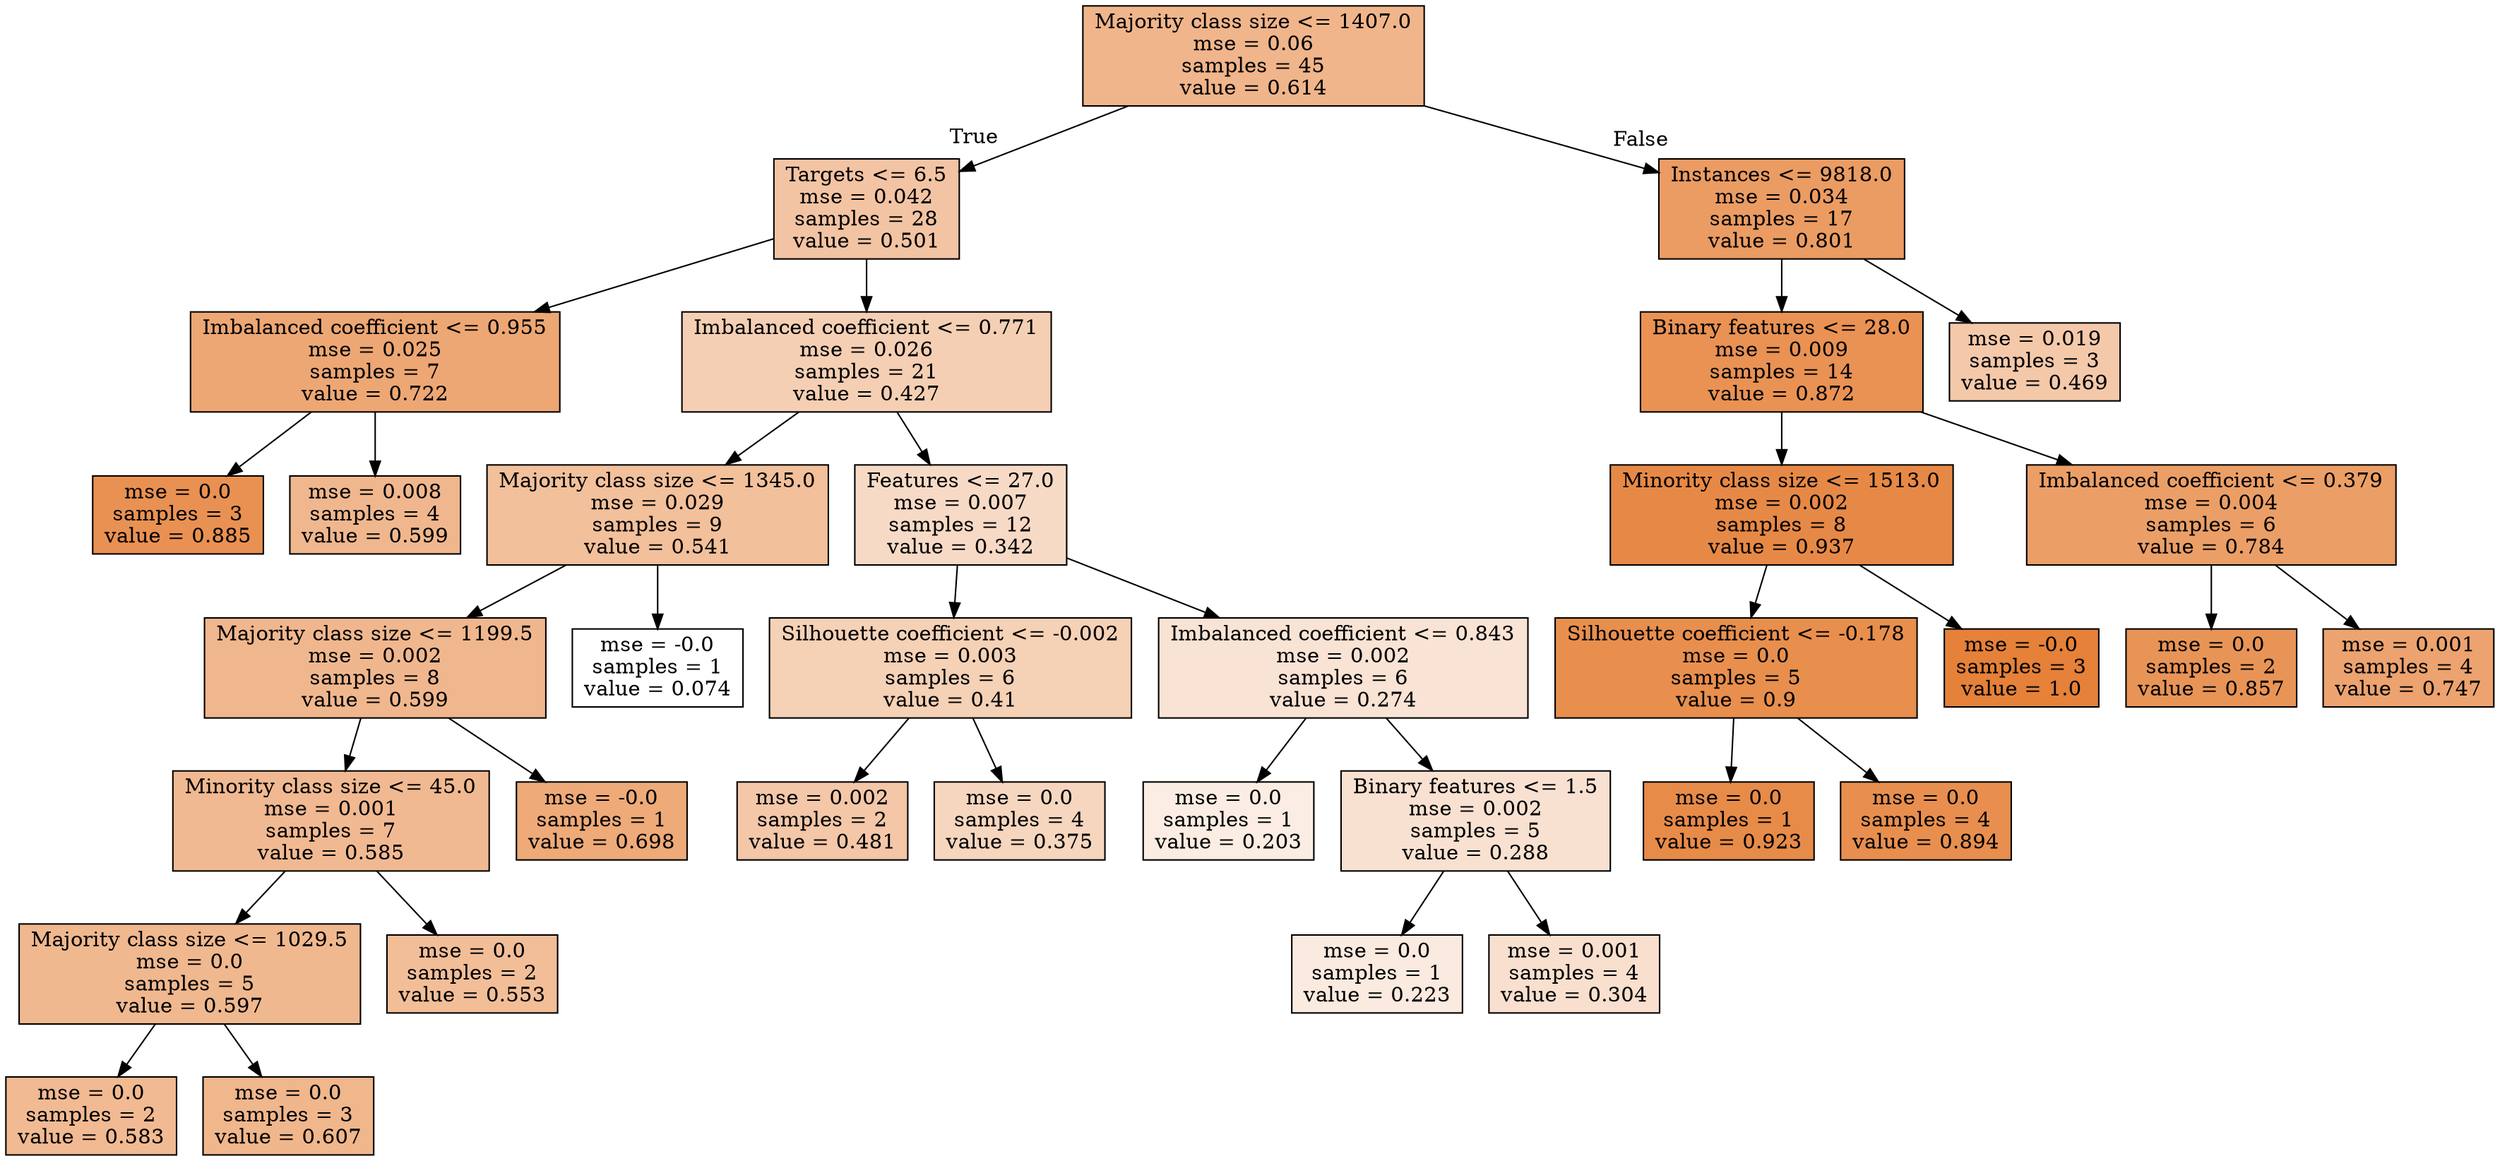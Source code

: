 digraph Tree {
node [shape=box, style="filled", color="black"] ;
0 [label="Majority class size <= 1407.0\nmse = 0.06\nsamples = 45\nvalue = 0.614", fillcolor="#e5813995"] ;
1 [label="Targets <= 6.5\nmse = 0.042\nsamples = 28\nvalue = 0.501", fillcolor="#e5813976"] ;
0 -> 1 [labeldistance=2.5, labelangle=45, headlabel="True"] ;
2 [label="Imbalanced coefficient <= 0.955\nmse = 0.025\nsamples = 7\nvalue = 0.722", fillcolor="#e58139b2"] ;
1 -> 2 ;
3 [label="mse = 0.0\nsamples = 3\nvalue = 0.885", fillcolor="#e58139df"] ;
2 -> 3 ;
4 [label="mse = 0.008\nsamples = 4\nvalue = 0.599", fillcolor="#e5813991"] ;
2 -> 4 ;
5 [label="Imbalanced coefficient <= 0.771\nmse = 0.026\nsamples = 21\nvalue = 0.427", fillcolor="#e5813961"] ;
1 -> 5 ;
6 [label="Majority class size <= 1345.0\nmse = 0.029\nsamples = 9\nvalue = 0.541", fillcolor="#e5813980"] ;
5 -> 6 ;
7 [label="Majority class size <= 1199.5\nmse = 0.002\nsamples = 8\nvalue = 0.599", fillcolor="#e5813991"] ;
6 -> 7 ;
8 [label="Minority class size <= 45.0\nmse = 0.001\nsamples = 7\nvalue = 0.585", fillcolor="#e581398d"] ;
7 -> 8 ;
9 [label="Majority class size <= 1029.5\nmse = 0.0\nsamples = 5\nvalue = 0.597", fillcolor="#e5813990"] ;
8 -> 9 ;
10 [label="mse = 0.0\nsamples = 2\nvalue = 0.583", fillcolor="#e581398c"] ;
9 -> 10 ;
11 [label="mse = 0.0\nsamples = 3\nvalue = 0.607", fillcolor="#e5813993"] ;
9 -> 11 ;
12 [label="mse = 0.0\nsamples = 2\nvalue = 0.553", fillcolor="#e5813984"] ;
8 -> 12 ;
13 [label="mse = -0.0\nsamples = 1\nvalue = 0.698", fillcolor="#e58139ac"] ;
7 -> 13 ;
14 [label="mse = -0.0\nsamples = 1\nvalue = 0.074", fillcolor="#e5813900"] ;
6 -> 14 ;
15 [label="Features <= 27.0\nmse = 0.007\nsamples = 12\nvalue = 0.342", fillcolor="#e581394a"] ;
5 -> 15 ;
16 [label="Silhouette coefficient <= -0.002\nmse = 0.003\nsamples = 6\nvalue = 0.41", fillcolor="#e581395d"] ;
15 -> 16 ;
17 [label="mse = 0.002\nsamples = 2\nvalue = 0.481", fillcolor="#e5813970"] ;
16 -> 17 ;
18 [label="mse = 0.0\nsamples = 4\nvalue = 0.375", fillcolor="#e5813953"] ;
16 -> 18 ;
19 [label="Imbalanced coefficient <= 0.843\nmse = 0.002\nsamples = 6\nvalue = 0.274", fillcolor="#e5813937"] ;
15 -> 19 ;
20 [label="mse = 0.0\nsamples = 1\nvalue = 0.203", fillcolor="#e5813923"] ;
19 -> 20 ;
21 [label="Binary features <= 1.5\nmse = 0.002\nsamples = 5\nvalue = 0.288", fillcolor="#e581393b"] ;
19 -> 21 ;
22 [label="mse = 0.0\nsamples = 1\nvalue = 0.223", fillcolor="#e5813929"] ;
21 -> 22 ;
23 [label="mse = 0.001\nsamples = 4\nvalue = 0.304", fillcolor="#e581393f"] ;
21 -> 23 ;
24 [label="Instances <= 9818.0\nmse = 0.034\nsamples = 17\nvalue = 0.801", fillcolor="#e58139c8"] ;
0 -> 24 [labeldistance=2.5, labelangle=-45, headlabel="False"] ;
25 [label="Binary features <= 28.0\nmse = 0.009\nsamples = 14\nvalue = 0.872", fillcolor="#e58139dc"] ;
24 -> 25 ;
26 [label="Minority class size <= 1513.0\nmse = 0.002\nsamples = 8\nvalue = 0.937", fillcolor="#e58139ee"] ;
25 -> 26 ;
27 [label="Silhouette coefficient <= -0.178\nmse = 0.0\nsamples = 5\nvalue = 0.9", fillcolor="#e58139e3"] ;
26 -> 27 ;
28 [label="mse = 0.0\nsamples = 1\nvalue = 0.923", fillcolor="#e58139ea"] ;
27 -> 28 ;
29 [label="mse = 0.0\nsamples = 4\nvalue = 0.894", fillcolor="#e58139e2"] ;
27 -> 29 ;
30 [label="mse = -0.0\nsamples = 3\nvalue = 1.0", fillcolor="#e58139ff"] ;
26 -> 30 ;
31 [label="Imbalanced coefficient <= 0.379\nmse = 0.004\nsamples = 6\nvalue = 0.784", fillcolor="#e58139c3"] ;
25 -> 31 ;
32 [label="mse = 0.0\nsamples = 2\nvalue = 0.857", fillcolor="#e58139d8"] ;
31 -> 32 ;
33 [label="mse = 0.001\nsamples = 4\nvalue = 0.747", fillcolor="#e58139b9"] ;
31 -> 33 ;
34 [label="mse = 0.019\nsamples = 3\nvalue = 0.469", fillcolor="#e581396d"] ;
24 -> 34 ;
}